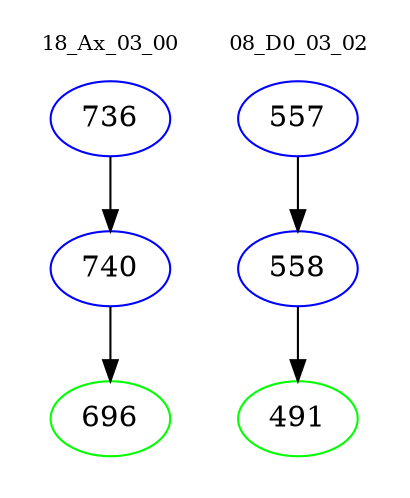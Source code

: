 digraph{
subgraph cluster_0 {
color = white
label = "18_Ax_03_00";
fontsize=10;
T0_736 [label="736", color="blue"]
T0_736 -> T0_740 [color="black"]
T0_740 [label="740", color="blue"]
T0_740 -> T0_696 [color="black"]
T0_696 [label="696", color="green"]
}
subgraph cluster_1 {
color = white
label = "08_D0_03_02";
fontsize=10;
T1_557 [label="557", color="blue"]
T1_557 -> T1_558 [color="black"]
T1_558 [label="558", color="blue"]
T1_558 -> T1_491 [color="black"]
T1_491 [label="491", color="green"]
}
}
